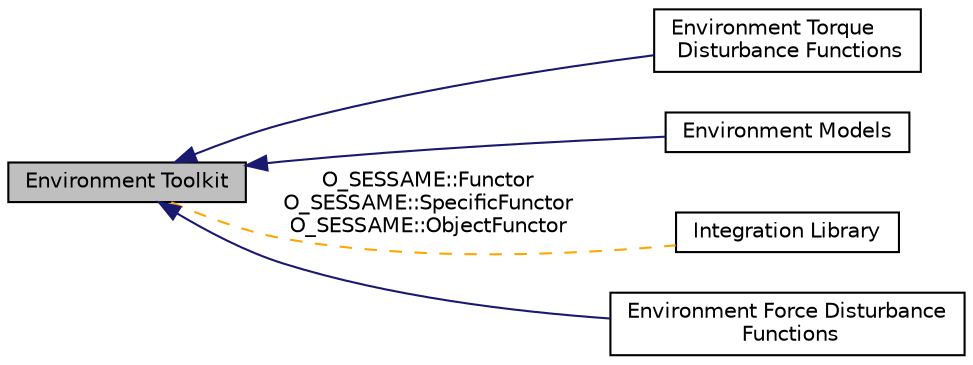 digraph "Environment Toolkit"
{
  edge [fontname="Helvetica",fontsize="10",labelfontname="Helvetica",labelfontsize="10"];
  node [fontname="Helvetica",fontsize="10",shape=record];
  rankdir=LR;
  Node3 [label="Environment Torque\l Disturbance Functions",height=0.2,width=0.4,color="black", fillcolor="white", style="filled",URL="$group__EnvironmentTorqueFunctions.html"];
  Node1 [label="Environment Models",height=0.2,width=0.4,color="black", fillcolor="white", style="filled",URL="$group__EnvironmentModels.html",tooltip="Collection of models of the environment of a central body. "];
  Node0 [label="Environment Toolkit",height=0.2,width=0.4,color="black", fillcolor="grey75", style="filled", fontcolor="black"];
  Node4 [label="Integration Library",height=0.2,width=0.4,color="black", fillcolor="white", style="filled",URL="$group__IntegrationLibrary.html"];
  Node2 [label="Environment Force Disturbance\l Functions",height=0.2,width=0.4,color="black", fillcolor="white", style="filled",URL="$group__EnvironmentForceFunctions.html"];
  Node0->Node1 [shape=plaintext, color="midnightblue", dir="back", style="solid"];
  Node0->Node2 [shape=plaintext, color="midnightblue", dir="back", style="solid"];
  Node0->Node3 [shape=plaintext, color="midnightblue", dir="back", style="solid"];
  Node0->Node4 [shape=plaintext, label="O_SESSAME::Functor\nO_SESSAME::SpecificFunctor\nO_SESSAME::ObjectFunctor", color="orange", dir="none", style="dashed"];
}
